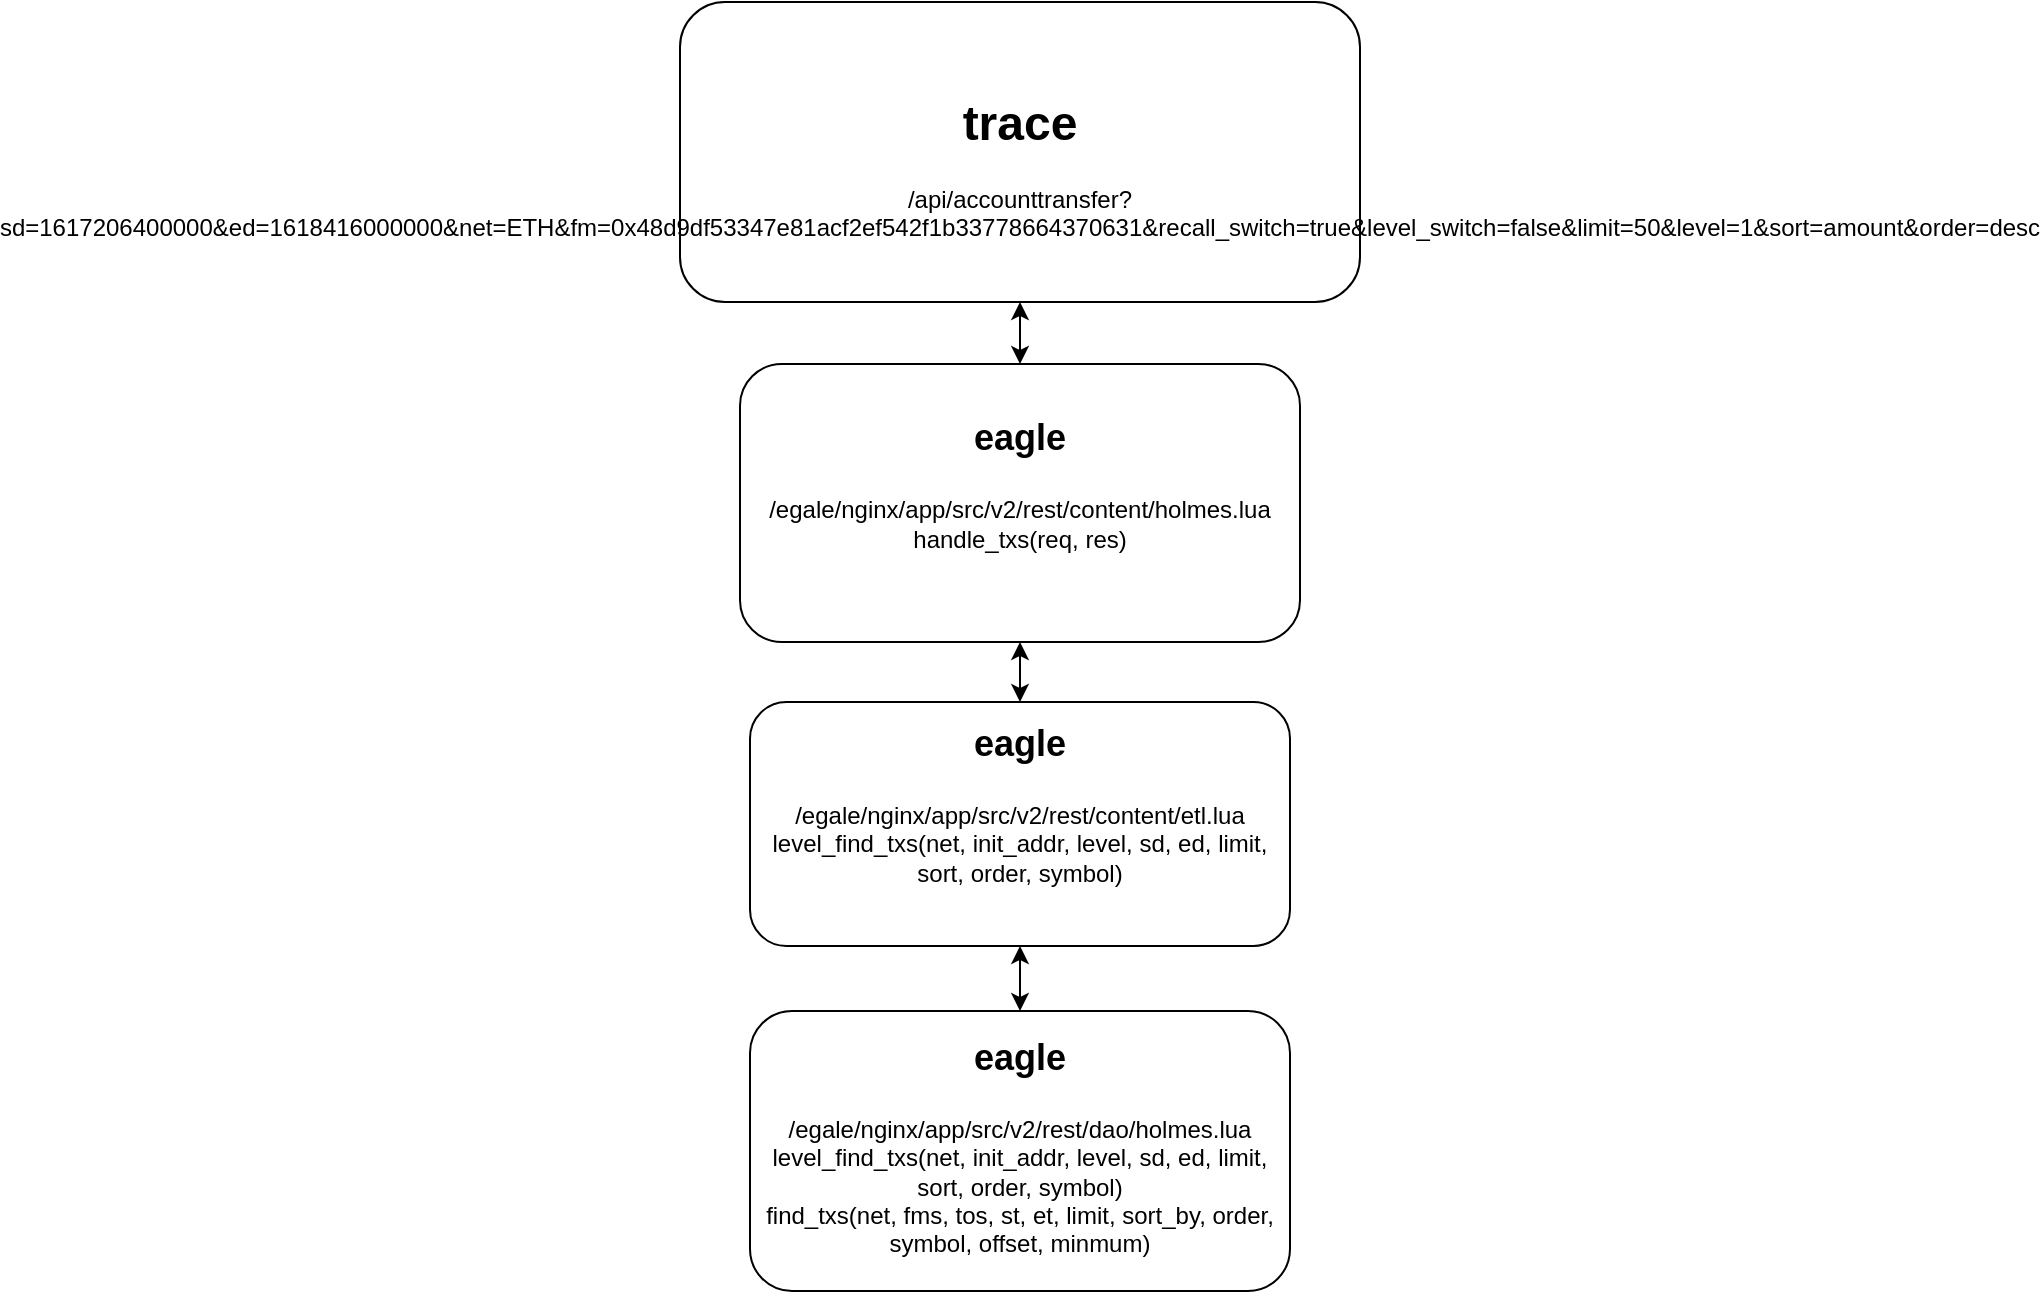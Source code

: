 <mxfile version="14.6.13" type="github">
  <diagram id="sd066UKES_7Aq1pJ9Ihq" name="Page-1">
    <mxGraphModel dx="946" dy="970" grid="1" gridSize="10" guides="1" tooltips="1" connect="1" arrows="1" fold="1" page="1" pageScale="1" pageWidth="827" pageHeight="1169" math="0" shadow="0">
      <root>
        <mxCell id="0" />
        <mxCell id="1" parent="0" />
        <mxCell id="I-y4QlHzyOzyjz6Vk-dk-1" value="&lt;h1&gt;&lt;font style=&quot;font-size: 24px&quot;&gt;&lt;b&gt;&lt;font style=&quot;font-size: 24px&quot;&gt;trace&lt;/font&gt;&lt;/b&gt;&lt;/font&gt;&lt;/h1&gt;/api/accounttransfer?sd=1617206400000&amp;amp;ed=1618416000000&amp;amp;net=ETH&amp;amp;fm=0x48d9df53347e81acf2ef542f1b33778664370631&amp;amp;recall_switch=true&amp;amp;level_switch=false&amp;amp;limit=50&amp;amp;level=1&amp;amp;sort=amount&amp;amp;order=desc" style="rounded=1;whiteSpace=wrap;html=1;" parent="1" vertex="1">
          <mxGeometry x="150" y="10" width="340" height="150" as="geometry" />
        </mxCell>
        <mxCell id="5zIYFA6XRT577n5AHELY-3" value="&lt;h1&gt;&lt;font style=&quot;font-size: 18px&quot;&gt;eagle&lt;/font&gt;&lt;/h1&gt;&lt;p&gt;/egale/nginx/app/src/v2/rest/content/holmes.lua&lt;br&gt;handle_txs(req, res)&lt;br&gt;&lt;br&gt;&lt;br&gt;&lt;/p&gt;" style="rounded=1;whiteSpace=wrap;html=1;" vertex="1" parent="1">
          <mxGeometry x="180" y="191" width="280" height="139" as="geometry" />
        </mxCell>
        <mxCell id="5zIYFA6XRT577n5AHELY-4" value="&lt;h1&gt;&lt;font style=&quot;font-size: 18px&quot;&gt;eagle&lt;/font&gt;&lt;/h1&gt;&lt;p&gt;/egale/nginx/app/src/v2/rest/content/etl.lua&lt;br&gt;level_find_txs(net, init_addr, level, sd, ed, limit, sort, order, symbol)&lt;br&gt;&lt;br&gt;&lt;br&gt;&lt;/p&gt;" style="rounded=1;whiteSpace=wrap;html=1;" vertex="1" parent="1">
          <mxGeometry x="185" y="360" width="270" height="122" as="geometry" />
        </mxCell>
        <mxCell id="5zIYFA6XRT577n5AHELY-5" value="" style="endArrow=classic;startArrow=classic;html=1;entryX=0.5;entryY=1;entryDx=0;entryDy=0;exitX=0.5;exitY=0;exitDx=0;exitDy=0;" edge="1" parent="1" source="5zIYFA6XRT577n5AHELY-3" target="I-y4QlHzyOzyjz6Vk-dk-1">
          <mxGeometry width="50" height="50" relative="1" as="geometry">
            <mxPoint x="120" y="240" as="sourcePoint" />
            <mxPoint x="170" y="190" as="targetPoint" />
          </mxGeometry>
        </mxCell>
        <mxCell id="5zIYFA6XRT577n5AHELY-6" value="" style="endArrow=classic;startArrow=classic;html=1;entryX=0.5;entryY=1;entryDx=0;entryDy=0;exitX=0.5;exitY=0;exitDx=0;exitDy=0;" edge="1" parent="1" source="5zIYFA6XRT577n5AHELY-4" target="5zIYFA6XRT577n5AHELY-3">
          <mxGeometry width="50" height="50" relative="1" as="geometry">
            <mxPoint x="50" y="420" as="sourcePoint" />
            <mxPoint x="100" y="370" as="targetPoint" />
          </mxGeometry>
        </mxCell>
        <mxCell id="5zIYFA6XRT577n5AHELY-8" value="&lt;h1&gt;&lt;font style=&quot;font-size: 18px&quot;&gt;eagle&lt;/font&gt;&lt;/h1&gt;&lt;p&gt;/egale/nginx/app/src/v2/rest/dao/holmes.lua&lt;br&gt;level_find_txs(net, init_addr, level, sd, ed, limit, sort, order, symbol)&lt;br&gt;find_txs(net, fms, tos, st, et, limit, sort_by, order, symbol, offset, minmum)&lt;br&gt;&lt;br&gt;&lt;/p&gt;" style="rounded=1;whiteSpace=wrap;html=1;" vertex="1" parent="1">
          <mxGeometry x="185" y="514.5" width="270" height="140" as="geometry" />
        </mxCell>
        <mxCell id="5zIYFA6XRT577n5AHELY-10" value="" style="endArrow=classic;startArrow=classic;html=1;entryX=0.5;entryY=1;entryDx=0;entryDy=0;exitX=0.5;exitY=0;exitDx=0;exitDy=0;" edge="1" parent="1" source="5zIYFA6XRT577n5AHELY-8" target="5zIYFA6XRT577n5AHELY-4">
          <mxGeometry width="50" height="50" relative="1" as="geometry">
            <mxPoint x="320" y="580" as="sourcePoint" />
            <mxPoint x="320" y="490" as="targetPoint" />
          </mxGeometry>
        </mxCell>
      </root>
    </mxGraphModel>
  </diagram>
</mxfile>
